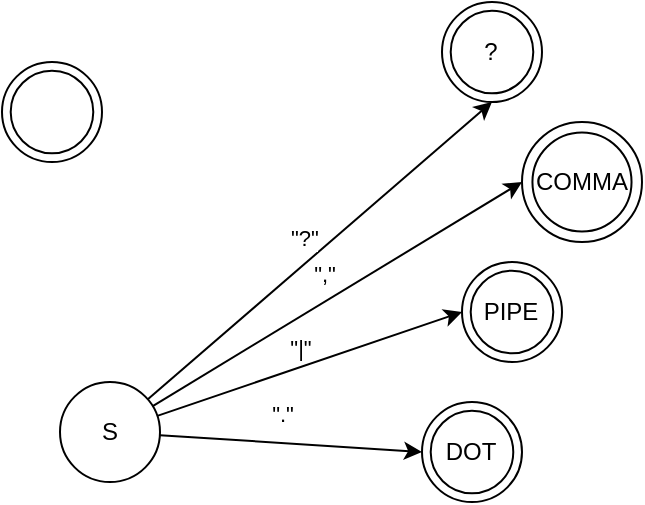 <mxfile version="24.7.17">
  <diagram name="Page-1" id="Rxdl9dfCEbigbZ1PgYqS">
    <mxGraphModel dx="472" dy="273" grid="1" gridSize="10" guides="1" tooltips="1" connect="1" arrows="1" fold="1" page="1" pageScale="1" pageWidth="827" pageHeight="1169" math="0" shadow="0">
      <root>
        <mxCell id="0" />
        <mxCell id="1" parent="0" />
        <mxCell id="oS9xB2QVCkTxdSV_m9CU-1" value="" style="group" vertex="1" connectable="0" parent="1">
          <mxGeometry x="570" y="360" width="50" height="50" as="geometry" />
        </mxCell>
        <mxCell id="oS9xB2QVCkTxdSV_m9CU-2" value="" style="ellipse;whiteSpace=wrap;html=1;aspect=fixed;fillColor=#FFFFFF;" vertex="1" parent="oS9xB2QVCkTxdSV_m9CU-1">
          <mxGeometry width="50" height="50" as="geometry" />
        </mxCell>
        <mxCell id="oS9xB2QVCkTxdSV_m9CU-3" value="DOT" style="ellipse;whiteSpace=wrap;html=1;aspect=fixed;" vertex="1" parent="oS9xB2QVCkTxdSV_m9CU-1">
          <mxGeometry x="4.35" y="4.35" width="41.293" height="41.293" as="geometry" />
        </mxCell>
        <mxCell id="oS9xB2QVCkTxdSV_m9CU-5" style="rounded=0;orthogonalLoop=1;jettySize=auto;html=1;entryX=0;entryY=0.5;entryDx=0;entryDy=0;" edge="1" parent="1" source="oS9xB2QVCkTxdSV_m9CU-4" target="oS9xB2QVCkTxdSV_m9CU-2">
          <mxGeometry relative="1" as="geometry" />
        </mxCell>
        <mxCell id="oS9xB2QVCkTxdSV_m9CU-6" value="&quot;.&quot;" style="edgeLabel;html=1;align=center;verticalAlign=middle;resizable=0;points=[];" vertex="1" connectable="0" parent="oS9xB2QVCkTxdSV_m9CU-5">
          <mxGeometry relative="1" as="geometry">
            <mxPoint x="-5" y="-15" as="offset" />
          </mxGeometry>
        </mxCell>
        <mxCell id="oS9xB2QVCkTxdSV_m9CU-11" style="rounded=0;orthogonalLoop=1;jettySize=auto;html=1;entryX=0;entryY=0.5;entryDx=0;entryDy=0;" edge="1" parent="1" source="oS9xB2QVCkTxdSV_m9CU-4" target="oS9xB2QVCkTxdSV_m9CU-8">
          <mxGeometry relative="1" as="geometry" />
        </mxCell>
        <mxCell id="oS9xB2QVCkTxdSV_m9CU-12" value="&quot;|&quot;" style="edgeLabel;html=1;align=center;verticalAlign=middle;resizable=0;points=[];" vertex="1" connectable="0" parent="oS9xB2QVCkTxdSV_m9CU-11">
          <mxGeometry x="0.038" y="2" relative="1" as="geometry">
            <mxPoint x="-7" y="-5" as="offset" />
          </mxGeometry>
        </mxCell>
        <mxCell id="oS9xB2QVCkTxdSV_m9CU-19" style="rounded=0;orthogonalLoop=1;jettySize=auto;html=1;entryX=0;entryY=0.5;entryDx=0;entryDy=0;" edge="1" parent="1" source="oS9xB2QVCkTxdSV_m9CU-4" target="oS9xB2QVCkTxdSV_m9CU-14">
          <mxGeometry relative="1" as="geometry" />
        </mxCell>
        <mxCell id="oS9xB2QVCkTxdSV_m9CU-20" value="&quot;,&quot;" style="edgeLabel;html=1;align=center;verticalAlign=middle;resizable=0;points=[];" vertex="1" connectable="0" parent="oS9xB2QVCkTxdSV_m9CU-19">
          <mxGeometry x="0.025" relative="1" as="geometry">
            <mxPoint x="-9" y="-9" as="offset" />
          </mxGeometry>
        </mxCell>
        <mxCell id="oS9xB2QVCkTxdSV_m9CU-35" style="rounded=0;orthogonalLoop=1;jettySize=auto;html=1;entryX=0.5;entryY=1;entryDx=0;entryDy=0;" edge="1" parent="1" source="oS9xB2QVCkTxdSV_m9CU-4" target="oS9xB2QVCkTxdSV_m9CU-32">
          <mxGeometry relative="1" as="geometry" />
        </mxCell>
        <mxCell id="oS9xB2QVCkTxdSV_m9CU-36" value="&quot;?&quot;" style="edgeLabel;html=1;align=center;verticalAlign=middle;resizable=0;points=[];" vertex="1" connectable="0" parent="oS9xB2QVCkTxdSV_m9CU-35">
          <mxGeometry x="-0.019" y="2" relative="1" as="geometry">
            <mxPoint x="-5" y="-7" as="offset" />
          </mxGeometry>
        </mxCell>
        <mxCell id="oS9xB2QVCkTxdSV_m9CU-4" value="S" style="ellipse;whiteSpace=wrap;html=1;aspect=fixed;" vertex="1" parent="1">
          <mxGeometry x="389" y="350" width="50" height="50" as="geometry" />
        </mxCell>
        <mxCell id="oS9xB2QVCkTxdSV_m9CU-7" value="" style="group" vertex="1" connectable="0" parent="1">
          <mxGeometry x="590" y="290" width="50" height="50" as="geometry" />
        </mxCell>
        <mxCell id="oS9xB2QVCkTxdSV_m9CU-8" value="" style="ellipse;whiteSpace=wrap;html=1;aspect=fixed;fillColor=#FFFFFF;" vertex="1" parent="oS9xB2QVCkTxdSV_m9CU-7">
          <mxGeometry width="50" height="50" as="geometry" />
        </mxCell>
        <mxCell id="oS9xB2QVCkTxdSV_m9CU-9" value="PIPE" style="ellipse;whiteSpace=wrap;html=1;aspect=fixed;" vertex="1" parent="oS9xB2QVCkTxdSV_m9CU-7">
          <mxGeometry x="4.35" y="4.35" width="41.293" height="41.293" as="geometry" />
        </mxCell>
        <mxCell id="oS9xB2QVCkTxdSV_m9CU-13" value="" style="group" vertex="1" connectable="0" parent="1">
          <mxGeometry x="620" y="220" width="60" height="60" as="geometry" />
        </mxCell>
        <mxCell id="oS9xB2QVCkTxdSV_m9CU-14" value="" style="ellipse;whiteSpace=wrap;html=1;aspect=fixed;fillColor=#FFFFFF;" vertex="1" parent="oS9xB2QVCkTxdSV_m9CU-13">
          <mxGeometry width="60" height="60" as="geometry" />
        </mxCell>
        <mxCell id="oS9xB2QVCkTxdSV_m9CU-15" value="COMMA" style="ellipse;whiteSpace=wrap;html=1;aspect=fixed;" vertex="1" parent="oS9xB2QVCkTxdSV_m9CU-13">
          <mxGeometry x="5.22" y="5.22" width="49.551" height="49.551" as="geometry" />
        </mxCell>
        <mxCell id="oS9xB2QVCkTxdSV_m9CU-34" value="" style="group" vertex="1" connectable="0" parent="1">
          <mxGeometry x="580" y="160" width="50" height="50" as="geometry" />
        </mxCell>
        <mxCell id="oS9xB2QVCkTxdSV_m9CU-32" value="" style="ellipse;whiteSpace=wrap;html=1;aspect=fixed;fillColor=#FFFFFF;container=0;" vertex="1" parent="oS9xB2QVCkTxdSV_m9CU-34">
          <mxGeometry width="50" height="50" as="geometry" />
        </mxCell>
        <mxCell id="oS9xB2QVCkTxdSV_m9CU-33" value="?" style="ellipse;whiteSpace=wrap;html=1;aspect=fixed;container=0;" vertex="1" parent="oS9xB2QVCkTxdSV_m9CU-34">
          <mxGeometry x="4.35" y="4.35" width="41.293" height="41.293" as="geometry" />
        </mxCell>
        <mxCell id="oS9xB2QVCkTxdSV_m9CU-43" value="Hoj" style="group;verticalAlign=middle;" vertex="1" connectable="0" parent="1">
          <mxGeometry x="360" y="190" width="50" height="50" as="geometry" />
        </mxCell>
        <mxCell id="oS9xB2QVCkTxdSV_m9CU-38" value="" style="ellipse;whiteSpace=wrap;html=1;aspect=fixed;fillColor=#FFFFFF;container=0;" vertex="1" parent="oS9xB2QVCkTxdSV_m9CU-43">
          <mxGeometry width="50" height="50" as="geometry" />
        </mxCell>
        <mxCell id="oS9xB2QVCkTxdSV_m9CU-39" value="" style="ellipse;whiteSpace=wrap;html=1;aspect=fixed;container=0;" vertex="1" parent="oS9xB2QVCkTxdSV_m9CU-43">
          <mxGeometry x="4.35" y="4.35" width="41.293" height="41.293" as="geometry" />
        </mxCell>
      </root>
    </mxGraphModel>
  </diagram>
</mxfile>
